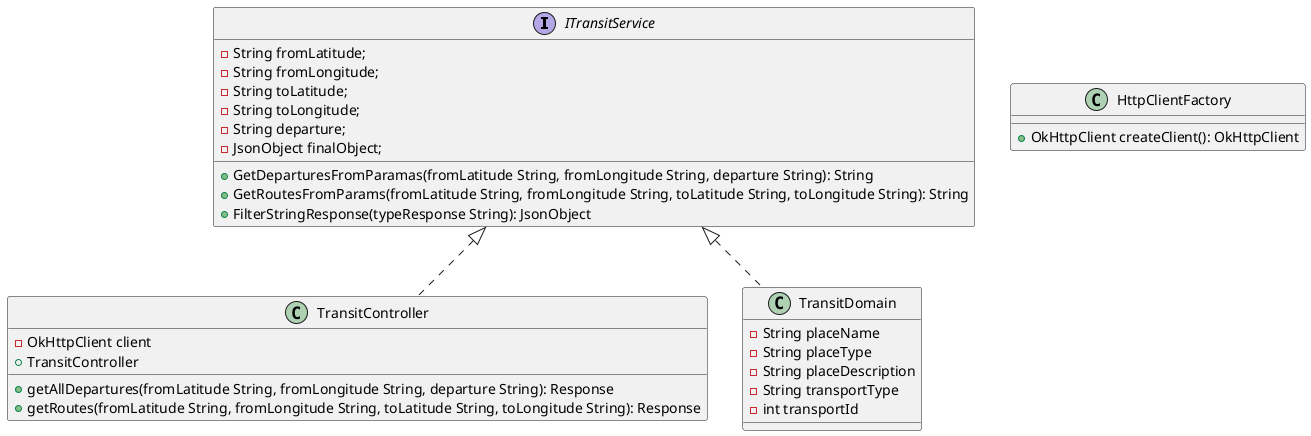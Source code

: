@startuml

interface ITransitService {
    -String fromLatitude;
    -String fromLongitude;
    -String toLatitude;
    -String toLongitude;
    -String departure;
    -JsonObject finalObject;

    +GetDeparturesFromParamas(fromLatitude String, fromLongitude String, departure String): String
    +GetRoutesFromParams(fromLatitude String, fromLongitude String, toLatitude String, toLongitude String): String
    +FilterStringResponse(typeResponse String): JsonObject
}

class HttpClientFactory {
    +OkHttpClient createClient(): OkHttpClient
}

class TransitController implements ITransitService{
    -OkHttpClient client
    +TransitController
    +getAllDepartures(fromLatitude String, fromLongitude String, departure String): Response
    +getRoutes(fromLatitude String, fromLongitude String, toLatitude String, toLongitude String): Response
}

class TransitDomain implements ITransitService {
    -String placeName
    -String placeType
    -String placeDescription
    -String transportType
    -int transportId
}

@enduml
